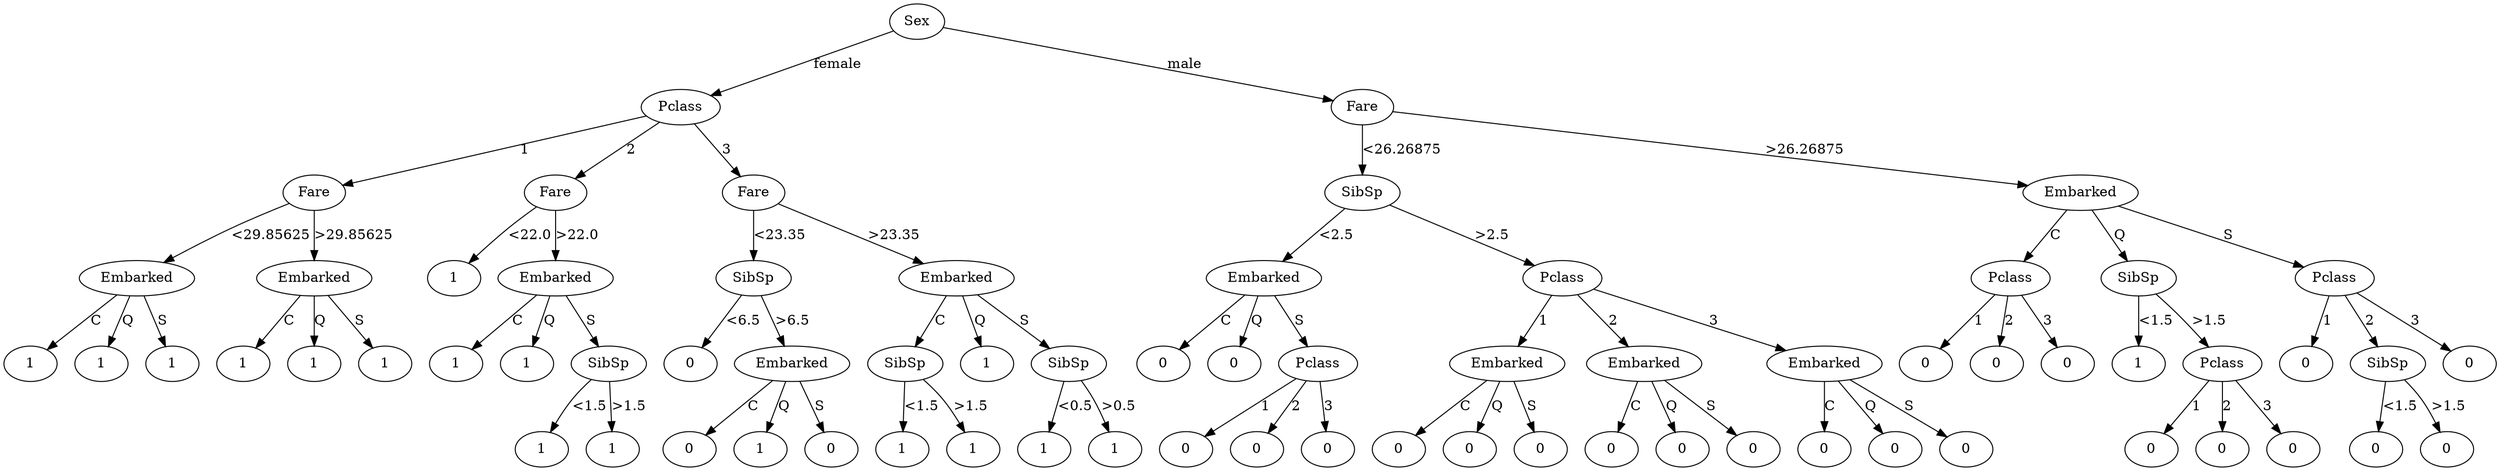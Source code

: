// Decision Tree
digraph {
	99 [label=Sex]
	98 [label=Pclass]
	99 -> 98 [label=female]
	97 [label=Fare]
	98 -> 97 [label=1]
	96 [label=Embarked]
	97 -> 96 [label="<29.85625"]
	95 [label=1]
	96 -> 95 [label=C]
	94 [label=1]
	96 -> 94 [label=Q]
	93 [label=1]
	96 -> 93 [label=S]
	92 [label=Embarked]
	97 -> 92 [label=">29.85625"]
	91 [label=1]
	92 -> 91 [label=C]
	90 [label=1]
	92 -> 90 [label=Q]
	89 [label=1]
	92 -> 89 [label=S]
	88 [label=Fare]
	98 -> 88 [label=2]
	87 [label=1]
	88 -> 87 [label="<22.0"]
	86 [label=Embarked]
	88 -> 86 [label=">22.0"]
	85 [label=1]
	86 -> 85 [label=C]
	84 [label=1]
	86 -> 84 [label=Q]
	83 [label=SibSp]
	86 -> 83 [label=S]
	82 [label=1]
	83 -> 82 [label="<1.5"]
	81 [label=1]
	83 -> 81 [label=">1.5"]
	80 [label=Fare]
	98 -> 80 [label=3]
	79 [label=SibSp]
	80 -> 79 [label="<23.35"]
	78 [label=0]
	79 -> 78 [label="<6.5"]
	77 [label=Embarked]
	79 -> 77 [label=">6.5"]
	76 [label=0]
	77 -> 76 [label=C]
	75 [label=1]
	77 -> 75 [label=Q]
	74 [label=0]
	77 -> 74 [label=S]
	73 [label=Embarked]
	80 -> 73 [label=">23.35"]
	72 [label=SibSp]
	73 -> 72 [label=C]
	71 [label=1]
	72 -> 71 [label="<1.5"]
	70 [label=1]
	72 -> 70 [label=">1.5"]
	69 [label=1]
	73 -> 69 [label=Q]
	68 [label=SibSp]
	73 -> 68 [label=S]
	67 [label=1]
	68 -> 67 [label="<0.5"]
	66 [label=1]
	68 -> 66 [label=">0.5"]
	65 [label=Fare]
	99 -> 65 [label=male]
	64 [label=SibSp]
	65 -> 64 [label="<26.26875"]
	63 [label=Embarked]
	64 -> 63 [label="<2.5"]
	62 [label=0]
	63 -> 62 [label=C]
	61 [label=0]
	63 -> 61 [label=Q]
	60 [label=Pclass]
	63 -> 60 [label=S]
	59 [label=0]
	60 -> 59 [label=1]
	58 [label=0]
	60 -> 58 [label=2]
	57 [label=0]
	60 -> 57 [label=3]
	56 [label=Pclass]
	64 -> 56 [label=">2.5"]
	55 [label=Embarked]
	56 -> 55 [label=1]
	54 [label=0]
	55 -> 54 [label=C]
	53 [label=0]
	55 -> 53 [label=Q]
	52 [label=0]
	55 -> 52 [label=S]
	51 [label=Embarked]
	56 -> 51 [label=2]
	50 [label=0]
	51 -> 50 [label=C]
	49 [label=0]
	51 -> 49 [label=Q]
	48 [label=0]
	51 -> 48 [label=S]
	47 [label=Embarked]
	56 -> 47 [label=3]
	46 [label=0]
	47 -> 46 [label=C]
	45 [label=0]
	47 -> 45 [label=Q]
	44 [label=0]
	47 -> 44 [label=S]
	43 [label=Embarked]
	65 -> 43 [label=">26.26875"]
	42 [label=Pclass]
	43 -> 42 [label=C]
	41 [label=0]
	42 -> 41 [label=1]
	40 [label=0]
	42 -> 40 [label=2]
	39 [label=0]
	42 -> 39 [label=3]
	38 [label=SibSp]
	43 -> 38 [label=Q]
	37 [label=1]
	38 -> 37 [label="<1.5"]
	36 [label=Pclass]
	38 -> 36 [label=">1.5"]
	35 [label=0]
	36 -> 35 [label=1]
	34 [label=0]
	36 -> 34 [label=2]
	33 [label=0]
	36 -> 33 [label=3]
	32 [label=Pclass]
	43 -> 32 [label=S]
	31 [label=0]
	32 -> 31 [label=1]
	30 [label=SibSp]
	32 -> 30 [label=2]
	29 [label=0]
	30 -> 29 [label="<1.5"]
	28 [label=0]
	30 -> 28 [label=">1.5"]
	27 [label=0]
	32 -> 27 [label=3]
}
